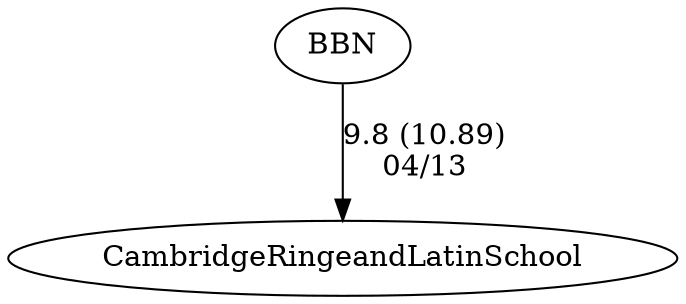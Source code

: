 digraph girls1foursCambridgeRingeandLatinSchool {BBN [URL="girls1foursCambridgeRingeandLatinSchoolBBN.html"];CambridgeRingeandLatinSchool [URL="girls1foursCambridgeRingeandLatinSchoolCambridgeRingeandLatinSchool.html"];BBN -> CambridgeRingeandLatinSchool[label="9.8 (10.89)
04/13", weight="91", tooltip="NEIRA Boys & Girls Fours,BB&N CRLS			
Distance: 1350 M Conditions: Crossing tail wind at the start, to crossing head wind in last 1/3. Conmditions varoed durig the day Comments: A good day for all racers lining up in a crossing tail wind at the start.
None", URL="https://www.row2k.com/results/resultspage.cfm?UID=F2BDD2379584CF678DC6C30959529211&cat=5", random="random"]}